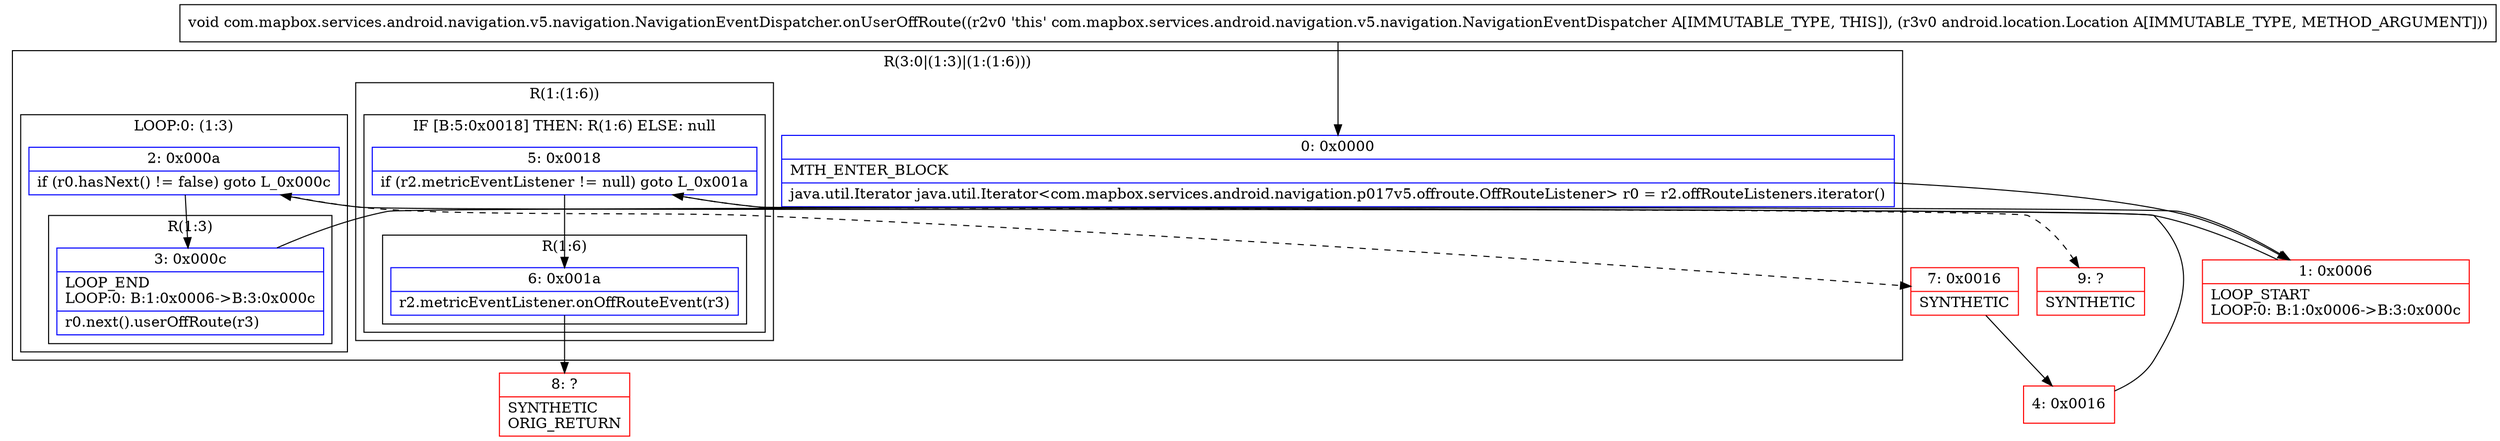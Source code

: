 digraph "CFG forcom.mapbox.services.android.navigation.v5.navigation.NavigationEventDispatcher.onUserOffRoute(Landroid\/location\/Location;)V" {
subgraph cluster_Region_122896909 {
label = "R(3:0|(1:3)|(1:(1:6)))";
node [shape=record,color=blue];
Node_0 [shape=record,label="{0\:\ 0x0000|MTH_ENTER_BLOCK\l|java.util.Iterator java.util.Iterator\<com.mapbox.services.android.navigation.p017v5.offroute.OffRouteListener\> r0 = r2.offRouteListeners.iterator()\l}"];
subgraph cluster_LoopRegion_171377412 {
label = "LOOP:0: (1:3)";
node [shape=record,color=blue];
Node_2 [shape=record,label="{2\:\ 0x000a|if (r0.hasNext() != false) goto L_0x000c\l}"];
subgraph cluster_Region_1311159212 {
label = "R(1:3)";
node [shape=record,color=blue];
Node_3 [shape=record,label="{3\:\ 0x000c|LOOP_END\lLOOP:0: B:1:0x0006\-\>B:3:0x000c\l|r0.next().userOffRoute(r3)\l}"];
}
}
subgraph cluster_Region_1372849348 {
label = "R(1:(1:6))";
node [shape=record,color=blue];
subgraph cluster_IfRegion_753044854 {
label = "IF [B:5:0x0018] THEN: R(1:6) ELSE: null";
node [shape=record,color=blue];
Node_5 [shape=record,label="{5\:\ 0x0018|if (r2.metricEventListener != null) goto L_0x001a\l}"];
subgraph cluster_Region_2047837847 {
label = "R(1:6)";
node [shape=record,color=blue];
Node_6 [shape=record,label="{6\:\ 0x001a|r2.metricEventListener.onOffRouteEvent(r3)\l}"];
}
}
}
}
Node_1 [shape=record,color=red,label="{1\:\ 0x0006|LOOP_START\lLOOP:0: B:1:0x0006\-\>B:3:0x000c\l}"];
Node_4 [shape=record,color=red,label="{4\:\ 0x0016}"];
Node_7 [shape=record,color=red,label="{7\:\ 0x0016|SYNTHETIC\l}"];
Node_8 [shape=record,color=red,label="{8\:\ ?|SYNTHETIC\lORIG_RETURN\l}"];
Node_9 [shape=record,color=red,label="{9\:\ ?|SYNTHETIC\l}"];
MethodNode[shape=record,label="{void com.mapbox.services.android.navigation.v5.navigation.NavigationEventDispatcher.onUserOffRoute((r2v0 'this' com.mapbox.services.android.navigation.v5.navigation.NavigationEventDispatcher A[IMMUTABLE_TYPE, THIS]), (r3v0 android.location.Location A[IMMUTABLE_TYPE, METHOD_ARGUMENT])) }"];
MethodNode -> Node_0;
Node_0 -> Node_1;
Node_2 -> Node_3;
Node_2 -> Node_7[style=dashed];
Node_3 -> Node_1;
Node_5 -> Node_6;
Node_5 -> Node_9[style=dashed];
Node_6 -> Node_8;
Node_1 -> Node_2;
Node_4 -> Node_5;
Node_7 -> Node_4;
}

